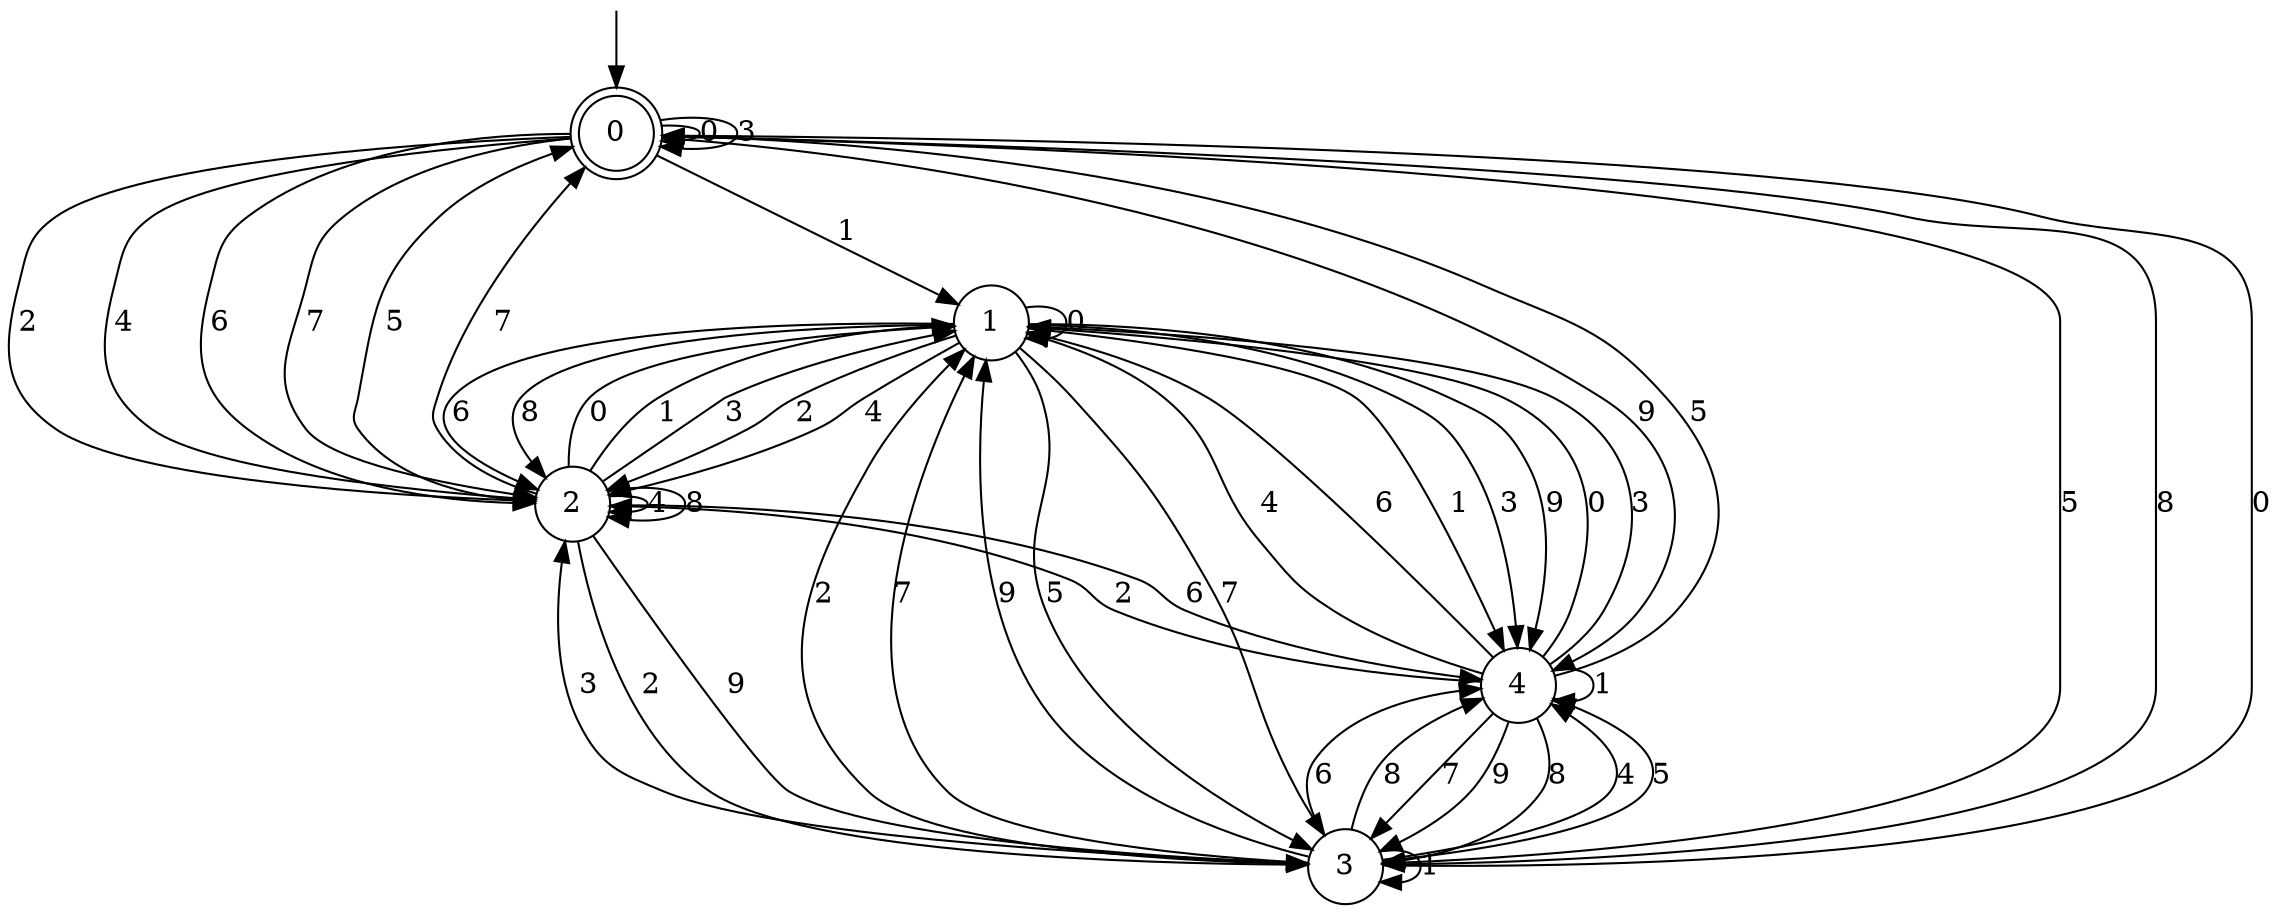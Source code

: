 digraph g {

	s0 [shape="doublecircle" label="0"];
	s1 [shape="circle" label="1"];
	s2 [shape="circle" label="2"];
	s3 [shape="circle" label="3"];
	s4 [shape="circle" label="4"];
	s0 -> s0 [label="0"];
	s0 -> s1 [label="1"];
	s0 -> s2 [label="2"];
	s0 -> s0 [label="3"];
	s0 -> s2 [label="4"];
	s0 -> s3 [label="5"];
	s0 -> s2 [label="6"];
	s0 -> s2 [label="7"];
	s0 -> s3 [label="8"];
	s0 -> s4 [label="9"];
	s1 -> s1 [label="0"];
	s1 -> s4 [label="1"];
	s1 -> s2 [label="2"];
	s1 -> s4 [label="3"];
	s1 -> s2 [label="4"];
	s1 -> s3 [label="5"];
	s1 -> s2 [label="6"];
	s1 -> s3 [label="7"];
	s1 -> s2 [label="8"];
	s1 -> s4 [label="9"];
	s2 -> s1 [label="0"];
	s2 -> s1 [label="1"];
	s2 -> s3 [label="2"];
	s2 -> s1 [label="3"];
	s2 -> s2 [label="4"];
	s2 -> s0 [label="5"];
	s2 -> s4 [label="6"];
	s2 -> s0 [label="7"];
	s2 -> s2 [label="8"];
	s2 -> s3 [label="9"];
	s3 -> s0 [label="0"];
	s3 -> s3 [label="1"];
	s3 -> s1 [label="2"];
	s3 -> s2 [label="3"];
	s3 -> s4 [label="4"];
	s3 -> s4 [label="5"];
	s3 -> s4 [label="6"];
	s3 -> s1 [label="7"];
	s3 -> s4 [label="8"];
	s3 -> s1 [label="9"];
	s4 -> s1 [label="0"];
	s4 -> s4 [label="1"];
	s4 -> s2 [label="2"];
	s4 -> s1 [label="3"];
	s4 -> s1 [label="4"];
	s4 -> s0 [label="5"];
	s4 -> s1 [label="6"];
	s4 -> s3 [label="7"];
	s4 -> s3 [label="8"];
	s4 -> s3 [label="9"];

__start0 [label="" shape="none" width="0" height="0"];
__start0 -> s0;

}
